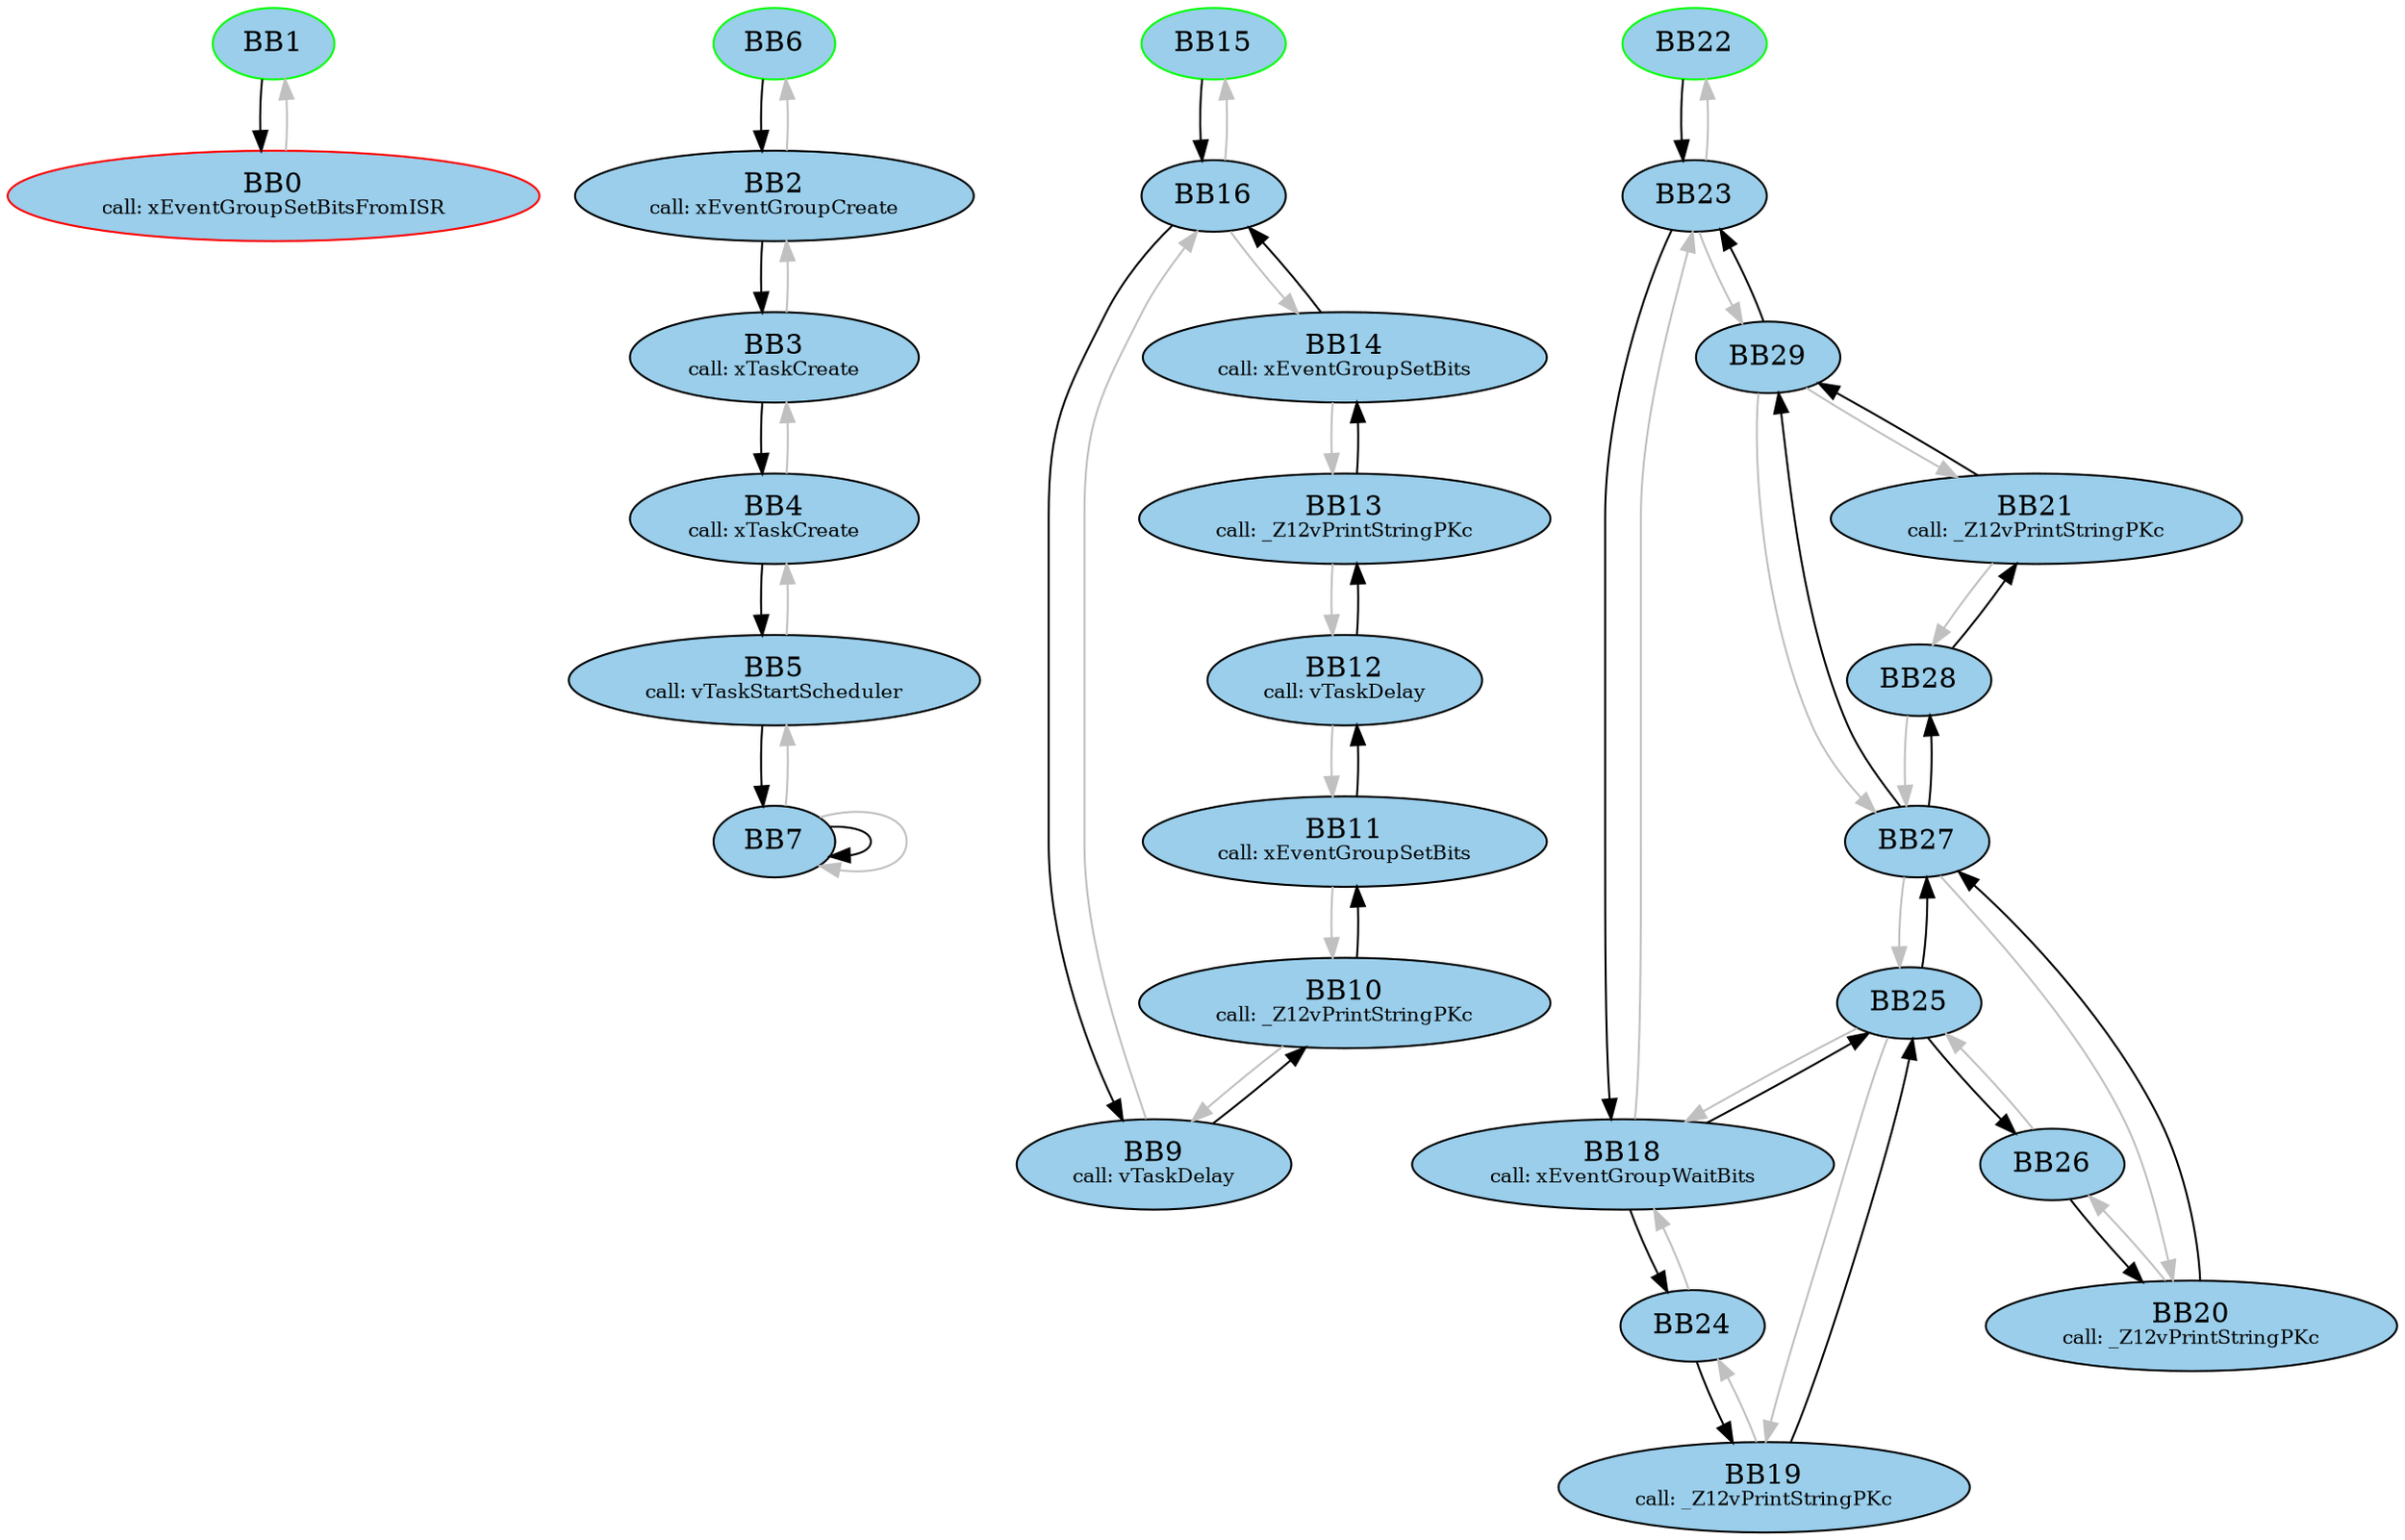 digraph G {
	subgraph _Z20ulEventBitSettingISRv{
		node [style=filled];
		"BB1" "BB0" ;
		BB1 -> BB0;
		BB1[fillcolor="#9ACEEB" style=filled];
		BB0[fillcolor="#9ACEEB" style=filled label=<BB0<BR />
<FONT POINT-SIZE="10">call: xEventGroupSetBitsFromISR</FONT>>];
		BB0 -> BB1[color=grey];
		BB0 [color=red style=filled] ;
		BB1 [color=green style=filled];
		label = "_Z20ulEventBitSettingISRv";
	}
	subgraph main{
		node [style=filled];
		"BB6" "BB2" "BB3" "BB4" "BB5" "BB7" ;
		BB6 -> BB2;
		BB6[fillcolor="#9ACEEB" style=filled];
		BB2 -> BB3;
		BB2[fillcolor="#9ACEEB" style=filled label=<BB2<BR />
<FONT POINT-SIZE="10">call: xEventGroupCreate</FONT>>];
		BB2 -> BB6[color=grey];
		BB3 -> BB4;
		BB3[fillcolor="#9ACEEB" style=filled label=<BB3<BR />
<FONT POINT-SIZE="10">call: xTaskCreate</FONT>>];
		BB3 -> BB2[color=grey];
		BB4 -> BB5;
		BB4[fillcolor="#9ACEEB" style=filled label=<BB4<BR />
<FONT POINT-SIZE="10">call: xTaskCreate</FONT>>];
		BB4 -> BB3[color=grey];
		BB5 -> BB7;
		BB5[fillcolor="#9ACEEB" style=filled label=<BB5<BR />
<FONT POINT-SIZE="10">call: vTaskStartScheduler</FONT>>];
		BB5 -> BB4[color=grey];
		BB7 -> BB7;
		BB7[fillcolor="#9ACEEB" style=filled];
		BB7 -> BB5[color=grey];
		BB7 -> BB7[color=grey];
		BB6 [color=green style=filled];
		label = "main";
	}
	subgraph _ZL20vEventBitSettingTaskPv{
		node [style=filled];
		"BB15" "BB16" "BB9" "BB10" "BB11" "BB12" "BB13" "BB14" ;
		BB15 -> BB16;
		BB15[fillcolor="#9ACEEB" style=filled];
		BB16 -> BB9;
		BB16[fillcolor="#9ACEEB" style=filled];
		BB16 -> BB15[color=grey];
		BB16 -> BB14[color=grey];
		BB9 -> BB10;
		BB9[fillcolor="#9ACEEB" style=filled label=<BB9<BR />
<FONT POINT-SIZE="10">call: vTaskDelay</FONT>>];
		BB9 -> BB16[color=grey];
		BB10 -> BB11;
		BB10[fillcolor="#9ACEEB" style=filled label=<BB10<BR />
<FONT POINT-SIZE="10">call: _Z12vPrintStringPKc</FONT>>];
		BB10 -> BB9[color=grey];
		BB11 -> BB12;
		BB11[fillcolor="#9ACEEB" style=filled label=<BB11<BR />
<FONT POINT-SIZE="10">call: xEventGroupSetBits</FONT>>];
		BB11 -> BB10[color=grey];
		BB12 -> BB13;
		BB12[fillcolor="#9ACEEB" style=filled label=<BB12<BR />
<FONT POINT-SIZE="10">call: vTaskDelay</FONT>>];
		BB12 -> BB11[color=grey];
		BB13 -> BB14;
		BB13[fillcolor="#9ACEEB" style=filled label=<BB13<BR />
<FONT POINT-SIZE="10">call: _Z12vPrintStringPKc</FONT>>];
		BB13 -> BB12[color=grey];
		BB14 -> BB16;
		BB14[fillcolor="#9ACEEB" style=filled label=<BB14<BR />
<FONT POINT-SIZE="10">call: xEventGroupSetBits</FONT>>];
		BB14 -> BB13[color=grey];
		BB15 [color=green style=filled];
		label = "_ZL20vEventBitSettingTaskPv";
	}
	subgraph _ZL20vEventBitReadingTaskPv{
		node [style=filled];
		"BB22" "BB23" "BB18" "BB24" "BB25" "BB19" "BB26" "BB27" "BB20" "BB28" "BB29" "BB21" ;
		BB22 -> BB23;
		BB22[fillcolor="#9ACEEB" style=filled];
		BB23 -> BB18;
		BB23[fillcolor="#9ACEEB" style=filled];
		BB23 -> BB22[color=grey];
		BB23 -> BB29[color=grey];
		BB18 -> BB24;
		BB18 -> BB25;
		BB18[fillcolor="#9ACEEB" style=filled label=<BB18<BR />
<FONT POINT-SIZE="10">call: xEventGroupWaitBits</FONT>>];
		BB18 -> BB23[color=grey];
		BB24 -> BB19;
		BB24[fillcolor="#9ACEEB" style=filled];
		BB24 -> BB18[color=grey];
		BB25 -> BB26;
		BB25 -> BB27;
		BB25[fillcolor="#9ACEEB" style=filled];
		BB25 -> BB18[color=grey];
		BB25 -> BB19[color=grey];
		BB19 -> BB25;
		BB19[fillcolor="#9ACEEB" style=filled label=<BB19<BR />
<FONT POINT-SIZE="10">call: _Z12vPrintStringPKc</FONT>>];
		BB19 -> BB24[color=grey];
		BB26 -> BB20;
		BB26[fillcolor="#9ACEEB" style=filled];
		BB26 -> BB25[color=grey];
		BB27 -> BB28;
		BB27 -> BB29;
		BB27[fillcolor="#9ACEEB" style=filled];
		BB27 -> BB25[color=grey];
		BB27 -> BB20[color=grey];
		BB20 -> BB27;
		BB20[fillcolor="#9ACEEB" style=filled label=<BB20<BR />
<FONT POINT-SIZE="10">call: _Z12vPrintStringPKc</FONT>>];
		BB20 -> BB26[color=grey];
		BB28 -> BB21;
		BB28[fillcolor="#9ACEEB" style=filled];
		BB28 -> BB27[color=grey];
		BB29 -> BB23;
		BB29[fillcolor="#9ACEEB" style=filled];
		BB29 -> BB27[color=grey];
		BB29 -> BB21[color=grey];
		BB21 -> BB29;
		BB21[fillcolor="#9ACEEB" style=filled label=<BB21<BR />
<FONT POINT-SIZE="10">call: _Z12vPrintStringPKc</FONT>>];
		BB21 -> BB28[color=grey];
		BB22 [color=green style=filled];
		label = "_ZL20vEventBitReadingTaskPv";
	}
}